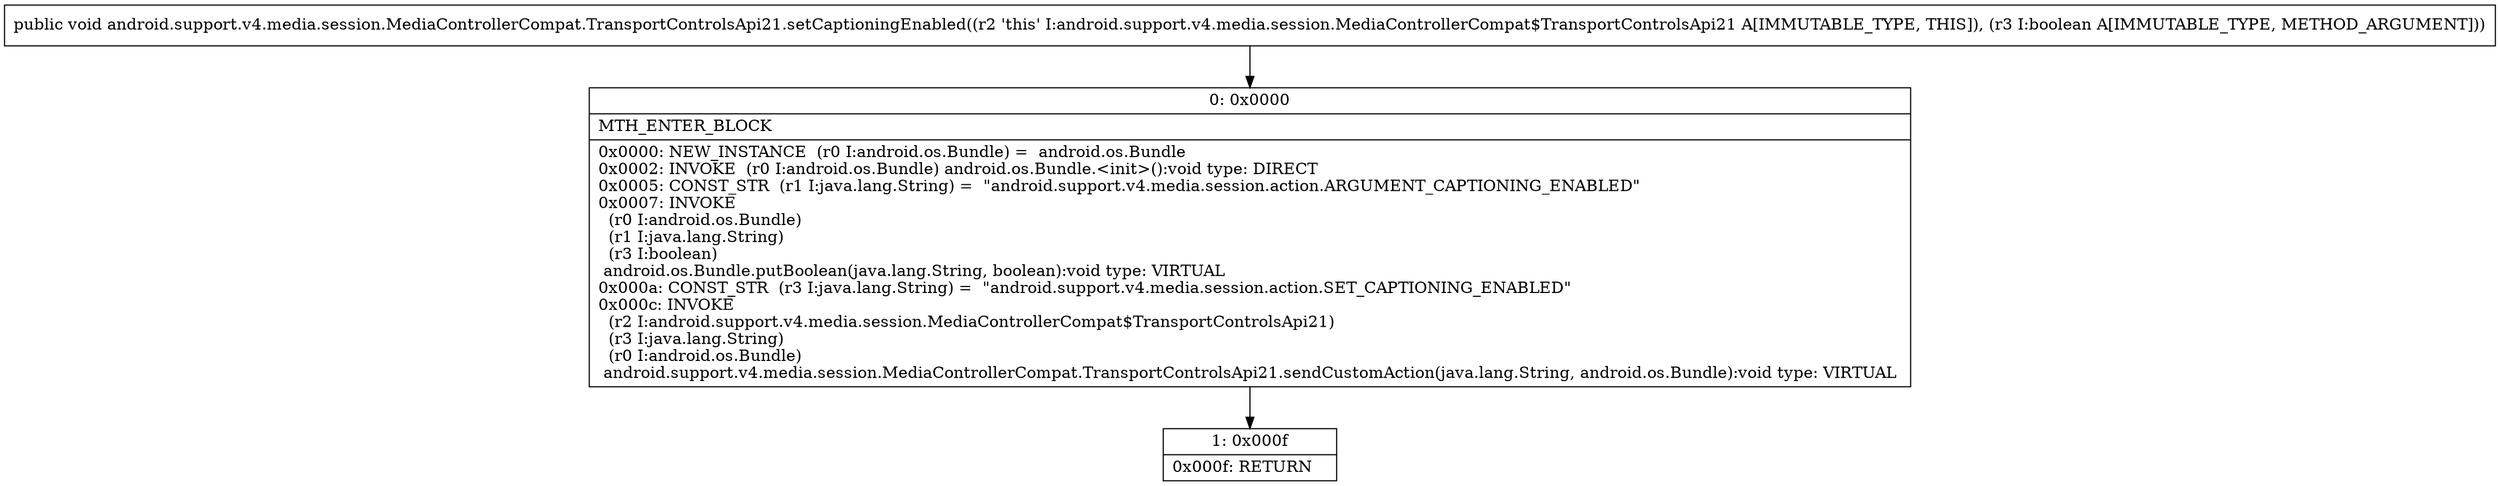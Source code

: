 digraph "CFG forandroid.support.v4.media.session.MediaControllerCompat.TransportControlsApi21.setCaptioningEnabled(Z)V" {
Node_0 [shape=record,label="{0\:\ 0x0000|MTH_ENTER_BLOCK\l|0x0000: NEW_INSTANCE  (r0 I:android.os.Bundle) =  android.os.Bundle \l0x0002: INVOKE  (r0 I:android.os.Bundle) android.os.Bundle.\<init\>():void type: DIRECT \l0x0005: CONST_STR  (r1 I:java.lang.String) =  \"android.support.v4.media.session.action.ARGUMENT_CAPTIONING_ENABLED\" \l0x0007: INVOKE  \l  (r0 I:android.os.Bundle)\l  (r1 I:java.lang.String)\l  (r3 I:boolean)\l android.os.Bundle.putBoolean(java.lang.String, boolean):void type: VIRTUAL \l0x000a: CONST_STR  (r3 I:java.lang.String) =  \"android.support.v4.media.session.action.SET_CAPTIONING_ENABLED\" \l0x000c: INVOKE  \l  (r2 I:android.support.v4.media.session.MediaControllerCompat$TransportControlsApi21)\l  (r3 I:java.lang.String)\l  (r0 I:android.os.Bundle)\l android.support.v4.media.session.MediaControllerCompat.TransportControlsApi21.sendCustomAction(java.lang.String, android.os.Bundle):void type: VIRTUAL \l}"];
Node_1 [shape=record,label="{1\:\ 0x000f|0x000f: RETURN   \l}"];
MethodNode[shape=record,label="{public void android.support.v4.media.session.MediaControllerCompat.TransportControlsApi21.setCaptioningEnabled((r2 'this' I:android.support.v4.media.session.MediaControllerCompat$TransportControlsApi21 A[IMMUTABLE_TYPE, THIS]), (r3 I:boolean A[IMMUTABLE_TYPE, METHOD_ARGUMENT])) }"];
MethodNode -> Node_0;
Node_0 -> Node_1;
}

